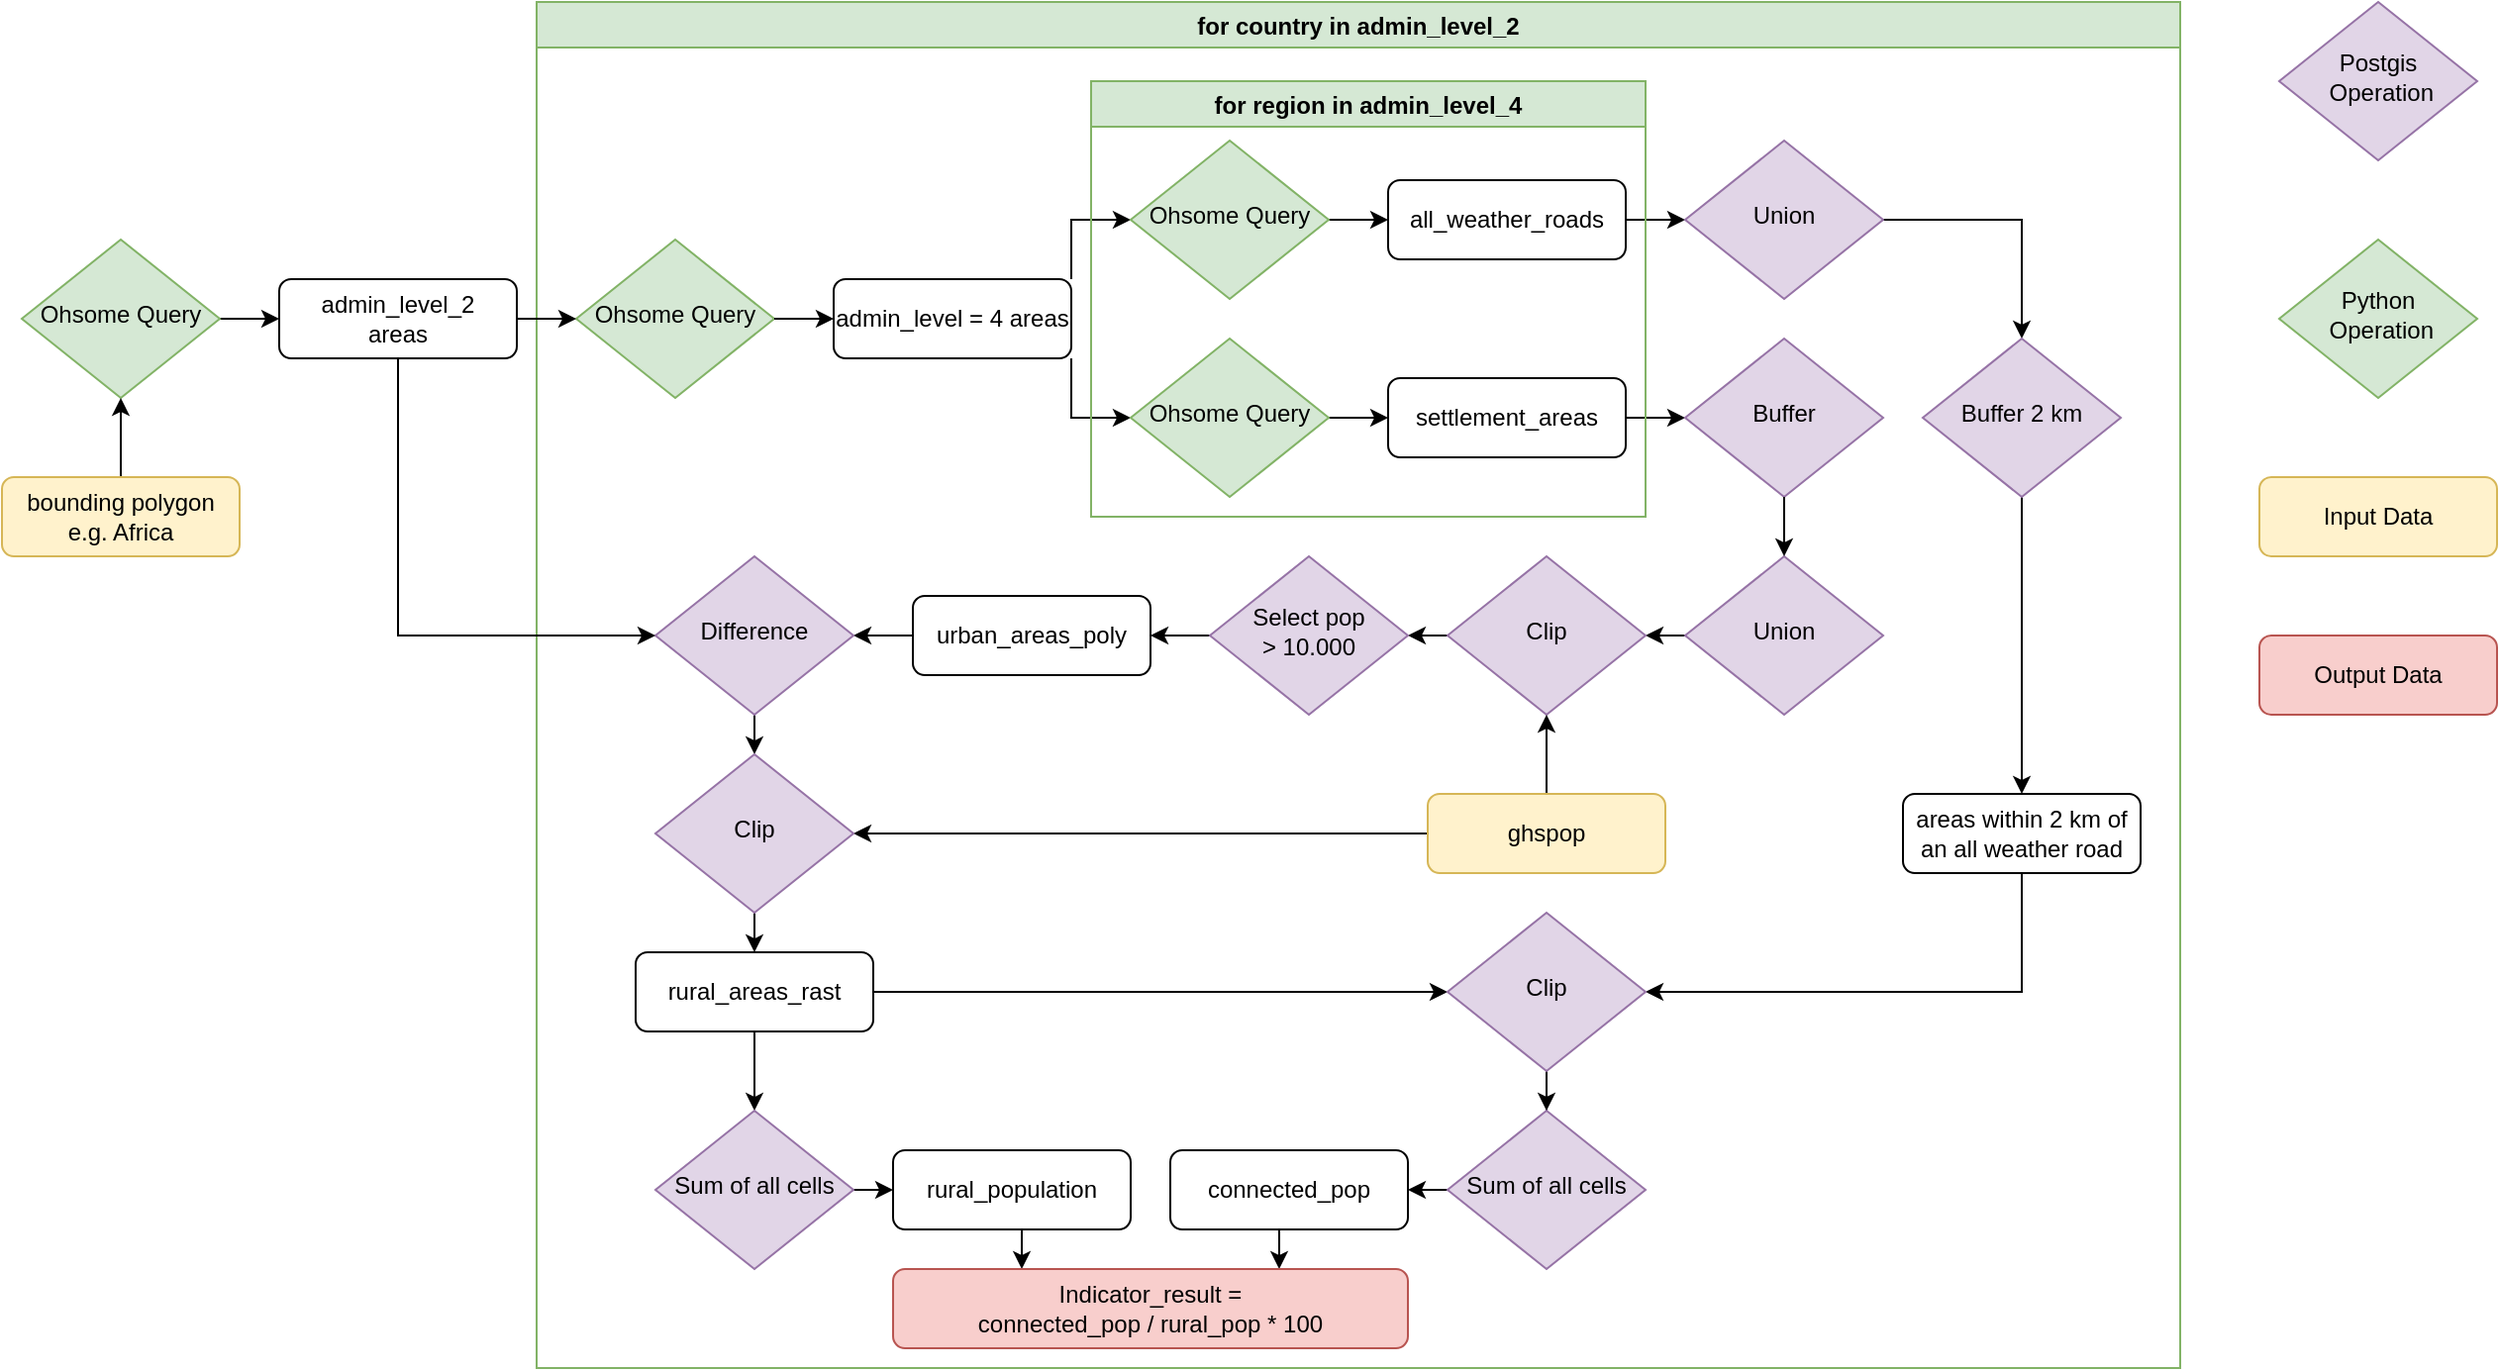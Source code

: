 <mxfile version="14.2.9" type="device"><diagram id="C5RBs43oDa-KdzZeNtuy" name="Page-1"><mxGraphModel dx="2372" dy="940" grid="1" gridSize="10" guides="1" tooltips="1" connect="1" arrows="1" fold="1" page="1" pageScale="1" pageWidth="827" pageHeight="1169" math="0" shadow="0"><root><mxCell id="WIyWlLk6GJQsqaUBKTNV-0"/><mxCell id="WIyWlLk6GJQsqaUBKTNV-1" parent="WIyWlLk6GJQsqaUBKTNV-0"/><mxCell id="V701fSvWAof7SoemXoxO-8" value="for country in admin_level_2" style="swimlane;fillColor=#d5e8d4;strokeColor=#82b366;" vertex="1" parent="WIyWlLk6GJQsqaUBKTNV-1"><mxGeometry y="40" width="830" height="690" as="geometry"/></mxCell><mxCell id="WIyWlLk6GJQsqaUBKTNV-3" value="&lt;div&gt;admin_level_2&lt;/div&gt;&lt;div&gt;areas&lt;br&gt;&lt;/div&gt;" style="rounded=1;whiteSpace=wrap;html=1;fontSize=12;glass=0;strokeWidth=1;shadow=0;" parent="V701fSvWAof7SoemXoxO-8" vertex="1"><mxGeometry x="-130" y="140" width="120" height="40" as="geometry"/></mxCell><mxCell id="V701fSvWAof7SoemXoxO-2" style="edgeStyle=orthogonalEdgeStyle;rounded=0;orthogonalLoop=1;jettySize=auto;html=1;exitX=1;exitY=0.5;exitDx=0;exitDy=0;entryX=0;entryY=0.5;entryDx=0;entryDy=0;strokeColor=#000000;" edge="1" parent="V701fSvWAof7SoemXoxO-8" source="WIyWlLk6GJQsqaUBKTNV-6" target="WIyWlLk6GJQsqaUBKTNV-3"><mxGeometry relative="1" as="geometry"/></mxCell><mxCell id="WIyWlLk6GJQsqaUBKTNV-6" value="Ohsome Query" style="rhombus;whiteSpace=wrap;html=1;shadow=0;fontFamily=Helvetica;fontSize=12;align=center;strokeWidth=1;spacing=6;spacingTop=-4;fillColor=#d5e8d4;strokeColor=#82b366;" parent="V701fSvWAof7SoemXoxO-8" vertex="1"><mxGeometry x="-260" y="120" width="100" height="80" as="geometry"/></mxCell><mxCell id="WIyWlLk6GJQsqaUBKTNV-10" value="&lt;div&gt;Ohsome Query&lt;br&gt;&lt;/div&gt;" style="rhombus;whiteSpace=wrap;html=1;shadow=0;fontFamily=Helvetica;fontSize=12;align=center;strokeWidth=1;spacing=6;spacingTop=-4;fillColor=#d5e8d4;strokeColor=#82b366;" parent="V701fSvWAof7SoemXoxO-8" vertex="1"><mxGeometry x="20" y="120" width="100" height="80" as="geometry"/></mxCell><mxCell id="V701fSvWAof7SoemXoxO-4" style="edgeStyle=orthogonalEdgeStyle;rounded=0;orthogonalLoop=1;jettySize=auto;html=1;exitX=1;exitY=0.5;exitDx=0;exitDy=0;entryX=0;entryY=0.5;entryDx=0;entryDy=0;strokeColor=#000000;" edge="1" parent="V701fSvWAof7SoemXoxO-8" source="WIyWlLk6GJQsqaUBKTNV-3" target="WIyWlLk6GJQsqaUBKTNV-10"><mxGeometry relative="1" as="geometry"/></mxCell><mxCell id="V701fSvWAof7SoemXoxO-12" style="edgeStyle=orthogonalEdgeStyle;rounded=0;orthogonalLoop=1;jettySize=auto;html=1;exitX=1;exitY=0;exitDx=0;exitDy=0;entryX=0;entryY=0.5;entryDx=0;entryDy=0;strokeColor=#000000;" edge="1" parent="V701fSvWAof7SoemXoxO-8" source="WIyWlLk6GJQsqaUBKTNV-12" target="V701fSvWAof7SoemXoxO-6"><mxGeometry relative="1" as="geometry"><Array as="points"><mxPoint x="270" y="110"/><mxPoint x="300" y="110"/></Array></mxGeometry></mxCell><mxCell id="V701fSvWAof7SoemXoxO-13" style="edgeStyle=orthogonalEdgeStyle;rounded=0;orthogonalLoop=1;jettySize=auto;html=1;exitX=1;exitY=1;exitDx=0;exitDy=0;entryX=0;entryY=0.5;entryDx=0;entryDy=0;strokeColor=#000000;" edge="1" parent="V701fSvWAof7SoemXoxO-8" source="WIyWlLk6GJQsqaUBKTNV-12" target="V701fSvWAof7SoemXoxO-11"><mxGeometry relative="1" as="geometry"/></mxCell><mxCell id="WIyWlLk6GJQsqaUBKTNV-12" value="admin_level = 4 areas" style="rounded=1;whiteSpace=wrap;html=1;fontSize=12;glass=0;strokeWidth=1;shadow=0;" parent="V701fSvWAof7SoemXoxO-8" vertex="1"><mxGeometry x="150" y="140" width="120" height="40" as="geometry"/></mxCell><mxCell id="V701fSvWAof7SoemXoxO-5" style="edgeStyle=orthogonalEdgeStyle;rounded=0;orthogonalLoop=1;jettySize=auto;html=1;exitX=1;exitY=0.5;exitDx=0;exitDy=0;entryX=0;entryY=0.5;entryDx=0;entryDy=0;strokeColor=#000000;" edge="1" parent="V701fSvWAof7SoemXoxO-8" source="WIyWlLk6GJQsqaUBKTNV-10" target="WIyWlLk6GJQsqaUBKTNV-12"><mxGeometry relative="1" as="geometry"/></mxCell><mxCell id="V701fSvWAof7SoemXoxO-15" style="edgeStyle=orthogonalEdgeStyle;rounded=0;orthogonalLoop=1;jettySize=auto;html=1;exitX=1;exitY=0.5;exitDx=0;exitDy=0;entryX=0;entryY=0.5;entryDx=0;entryDy=0;strokeColor=#000000;" edge="1" parent="V701fSvWAof7SoemXoxO-8" source="V701fSvWAof7SoemXoxO-6" target="WIyWlLk6GJQsqaUBKTNV-7"><mxGeometry relative="1" as="geometry"/></mxCell><mxCell id="V701fSvWAof7SoemXoxO-6" value="&lt;div&gt;Ohsome Query&lt;br&gt;&lt;/div&gt;" style="rhombus;whiteSpace=wrap;html=1;shadow=0;fontFamily=Helvetica;fontSize=12;align=center;strokeWidth=1;spacing=6;spacingTop=-4;fillColor=#d5e8d4;strokeColor=#82b366;" vertex="1" parent="V701fSvWAof7SoemXoxO-8"><mxGeometry x="300" y="70" width="100" height="80" as="geometry"/></mxCell><mxCell id="V701fSvWAof7SoemXoxO-14" style="edgeStyle=orthogonalEdgeStyle;rounded=0;orthogonalLoop=1;jettySize=auto;html=1;exitX=1;exitY=0.5;exitDx=0;exitDy=0;entryX=0;entryY=0.5;entryDx=0;entryDy=0;strokeColor=#000000;" edge="1" parent="V701fSvWAof7SoemXoxO-8" source="V701fSvWAof7SoemXoxO-11" target="WIyWlLk6GJQsqaUBKTNV-11"><mxGeometry relative="1" as="geometry"/></mxCell><mxCell id="V701fSvWAof7SoemXoxO-11" value="&lt;div&gt;Ohsome Query&lt;br&gt;&lt;/div&gt;" style="rhombus;whiteSpace=wrap;html=1;shadow=0;fontFamily=Helvetica;fontSize=12;align=center;strokeWidth=1;spacing=6;spacingTop=-4;fillColor=#d5e8d4;strokeColor=#82b366;" vertex="1" parent="V701fSvWAof7SoemXoxO-8"><mxGeometry x="300" y="170" width="100" height="80" as="geometry"/></mxCell><mxCell id="V701fSvWAof7SoemXoxO-40" style="edgeStyle=orthogonalEdgeStyle;rounded=0;orthogonalLoop=1;jettySize=auto;html=1;exitX=1;exitY=0.5;exitDx=0;exitDy=0;entryX=0;entryY=0.5;entryDx=0;entryDy=0;strokeColor=#000000;" edge="1" parent="V701fSvWAof7SoemXoxO-8" source="WIyWlLk6GJQsqaUBKTNV-7" target="V701fSvWAof7SoemXoxO-38"><mxGeometry relative="1" as="geometry"/></mxCell><mxCell id="WIyWlLk6GJQsqaUBKTNV-7" value="all_weather_roads" style="rounded=1;whiteSpace=wrap;html=1;fontSize=12;glass=0;strokeWidth=1;shadow=0;" parent="V701fSvWAof7SoemXoxO-8" vertex="1"><mxGeometry x="430" y="90" width="120" height="40" as="geometry"/></mxCell><mxCell id="V701fSvWAof7SoemXoxO-41" style="edgeStyle=orthogonalEdgeStyle;rounded=0;orthogonalLoop=1;jettySize=auto;html=1;exitX=1;exitY=0.5;exitDx=0;exitDy=0;entryX=0;entryY=0.5;entryDx=0;entryDy=0;strokeColor=#000000;" edge="1" parent="V701fSvWAof7SoemXoxO-8" source="WIyWlLk6GJQsqaUBKTNV-11" target="V701fSvWAof7SoemXoxO-39"><mxGeometry relative="1" as="geometry"/></mxCell><mxCell id="WIyWlLk6GJQsqaUBKTNV-11" value="settlement_areas" style="rounded=1;whiteSpace=wrap;html=1;fontSize=12;glass=0;strokeWidth=1;shadow=0;" parent="V701fSvWAof7SoemXoxO-8" vertex="1"><mxGeometry x="430" y="190" width="120" height="40" as="geometry"/></mxCell><mxCell id="V701fSvWAof7SoemXoxO-36" value="for region in admin_level_4" style="swimlane;fillColor=#d5e8d4;strokeColor=#82b366;" vertex="1" parent="V701fSvWAof7SoemXoxO-8"><mxGeometry x="280" y="40" width="280" height="220" as="geometry"/></mxCell><mxCell id="V701fSvWAof7SoemXoxO-67" style="edgeStyle=orthogonalEdgeStyle;rounded=0;orthogonalLoop=1;jettySize=auto;html=1;exitX=1;exitY=0.5;exitDx=0;exitDy=0;strokeColor=#000000;" edge="1" parent="V701fSvWAof7SoemXoxO-8" source="V701fSvWAof7SoemXoxO-38" target="V701fSvWAof7SoemXoxO-66"><mxGeometry relative="1" as="geometry"/></mxCell><mxCell id="V701fSvWAof7SoemXoxO-38" value="&lt;div&gt;Union&lt;br&gt;&lt;/div&gt;" style="rhombus;whiteSpace=wrap;html=1;shadow=0;fontFamily=Helvetica;fontSize=12;align=center;strokeWidth=1;spacing=6;spacingTop=-4;fillColor=#e1d5e7;strokeColor=#9673a6;" vertex="1" parent="V701fSvWAof7SoemXoxO-8"><mxGeometry x="580" y="70" width="100" height="80" as="geometry"/></mxCell><mxCell id="V701fSvWAof7SoemXoxO-39" value="&lt;div&gt;Buffer&lt;br&gt;&lt;/div&gt;" style="rhombus;whiteSpace=wrap;html=1;shadow=0;fontFamily=Helvetica;fontSize=12;align=center;strokeWidth=1;spacing=6;spacingTop=-4;fillColor=#e1d5e7;strokeColor=#9673a6;" vertex="1" parent="V701fSvWAof7SoemXoxO-8"><mxGeometry x="580" y="170" width="100" height="80" as="geometry"/></mxCell><mxCell id="V701fSvWAof7SoemXoxO-45" style="edgeStyle=orthogonalEdgeStyle;rounded=0;orthogonalLoop=1;jettySize=auto;html=1;exitX=0;exitY=0.5;exitDx=0;exitDy=0;entryX=1;entryY=0.5;entryDx=0;entryDy=0;strokeColor=#000000;" edge="1" parent="V701fSvWAof7SoemXoxO-8" source="V701fSvWAof7SoemXoxO-43" target="V701fSvWAof7SoemXoxO-46"><mxGeometry relative="1" as="geometry"><mxPoint x="550" y="320" as="targetPoint"/><Array as="points"/></mxGeometry></mxCell><mxCell id="V701fSvWAof7SoemXoxO-43" value="&lt;div&gt;Union&lt;br&gt;&lt;/div&gt;" style="rhombus;whiteSpace=wrap;html=1;shadow=0;fontFamily=Helvetica;fontSize=12;align=center;strokeWidth=1;spacing=6;spacingTop=-4;fillColor=#e1d5e7;strokeColor=#9673a6;" vertex="1" parent="V701fSvWAof7SoemXoxO-8"><mxGeometry x="580" y="280" width="100" height="80" as="geometry"/></mxCell><mxCell id="V701fSvWAof7SoemXoxO-42" style="edgeStyle=orthogonalEdgeStyle;rounded=0;orthogonalLoop=1;jettySize=auto;html=1;exitX=0.5;exitY=1;exitDx=0;exitDy=0;strokeColor=#000000;" edge="1" parent="V701fSvWAof7SoemXoxO-8" source="V701fSvWAof7SoemXoxO-39" target="V701fSvWAof7SoemXoxO-43"><mxGeometry relative="1" as="geometry"><mxPoint x="630" y="320" as="targetPoint"/></mxGeometry></mxCell><mxCell id="V701fSvWAof7SoemXoxO-51" style="edgeStyle=orthogonalEdgeStyle;rounded=0;orthogonalLoop=1;jettySize=auto;html=1;exitX=0;exitY=0.5;exitDx=0;exitDy=0;entryX=1;entryY=0.5;entryDx=0;entryDy=0;strokeColor=#000000;" edge="1" parent="V701fSvWAof7SoemXoxO-8" source="V701fSvWAof7SoemXoxO-46" target="V701fSvWAof7SoemXoxO-52"><mxGeometry relative="1" as="geometry"><mxPoint x="430" y="320" as="targetPoint"/></mxGeometry></mxCell><mxCell id="V701fSvWAof7SoemXoxO-46" value="Clip" style="rhombus;whiteSpace=wrap;html=1;shadow=0;fontFamily=Helvetica;fontSize=12;align=center;strokeWidth=1;spacing=6;spacingTop=-4;fillColor=#e1d5e7;strokeColor=#9673a6;" vertex="1" parent="V701fSvWAof7SoemXoxO-8"><mxGeometry x="460" y="280" width="100" height="80" as="geometry"/></mxCell><mxCell id="V701fSvWAof7SoemXoxO-50" style="edgeStyle=orthogonalEdgeStyle;rounded=0;orthogonalLoop=1;jettySize=auto;html=1;exitX=0.5;exitY=0;exitDx=0;exitDy=0;entryX=0.5;entryY=1;entryDx=0;entryDy=0;strokeColor=#000000;" edge="1" parent="V701fSvWAof7SoemXoxO-8" source="V701fSvWAof7SoemXoxO-48" target="V701fSvWAof7SoemXoxO-46"><mxGeometry relative="1" as="geometry"/></mxCell><mxCell id="V701fSvWAof7SoemXoxO-64" style="edgeStyle=orthogonalEdgeStyle;rounded=0;orthogonalLoop=1;jettySize=auto;html=1;exitX=0;exitY=0.5;exitDx=0;exitDy=0;entryX=1;entryY=0.5;entryDx=0;entryDy=0;strokeColor=#000000;" edge="1" parent="V701fSvWAof7SoemXoxO-8" source="V701fSvWAof7SoemXoxO-48" target="V701fSvWAof7SoemXoxO-61"><mxGeometry relative="1" as="geometry"/></mxCell><mxCell id="V701fSvWAof7SoemXoxO-48" value="ghspop" style="rounded=1;whiteSpace=wrap;html=1;fontSize=12;glass=0;strokeWidth=1;shadow=0;fillColor=#fff2cc;strokeColor=#d6b656;" vertex="1" parent="V701fSvWAof7SoemXoxO-8"><mxGeometry x="450" y="400" width="120" height="40" as="geometry"/></mxCell><mxCell id="V701fSvWAof7SoemXoxO-54" style="edgeStyle=orthogonalEdgeStyle;rounded=0;orthogonalLoop=1;jettySize=auto;html=1;exitX=0;exitY=0.5;exitDx=0;exitDy=0;entryX=1;entryY=0.5;entryDx=0;entryDy=0;strokeColor=#000000;" edge="1" parent="V701fSvWAof7SoemXoxO-8" source="V701fSvWAof7SoemXoxO-52" target="V701fSvWAof7SoemXoxO-53"><mxGeometry relative="1" as="geometry"/></mxCell><mxCell id="V701fSvWAof7SoemXoxO-52" value="&lt;div&gt;Select pop &lt;br&gt;&lt;/div&gt;&lt;div&gt;&amp;gt; 10.000&lt;/div&gt;" style="rhombus;whiteSpace=wrap;html=1;shadow=0;fontFamily=Helvetica;fontSize=12;align=center;strokeWidth=1;spacing=6;spacingTop=-4;fillColor=#e1d5e7;strokeColor=#9673a6;" vertex="1" parent="V701fSvWAof7SoemXoxO-8"><mxGeometry x="340" y="280" width="100" height="80" as="geometry"/></mxCell><mxCell id="V701fSvWAof7SoemXoxO-59" style="edgeStyle=orthogonalEdgeStyle;rounded=0;orthogonalLoop=1;jettySize=auto;html=1;exitX=0;exitY=0.5;exitDx=0;exitDy=0;entryX=1;entryY=0.5;entryDx=0;entryDy=0;strokeColor=#000000;" edge="1" parent="V701fSvWAof7SoemXoxO-8" source="V701fSvWAof7SoemXoxO-53" target="V701fSvWAof7SoemXoxO-57"><mxGeometry relative="1" as="geometry"/></mxCell><mxCell id="V701fSvWAof7SoemXoxO-53" value="&lt;div&gt;urban_areas_poly&lt;/div&gt;" style="rounded=1;whiteSpace=wrap;html=1;fontSize=12;glass=0;strokeWidth=1;shadow=0;" vertex="1" parent="V701fSvWAof7SoemXoxO-8"><mxGeometry x="190" y="300" width="120" height="40" as="geometry"/></mxCell><mxCell id="V701fSvWAof7SoemXoxO-62" style="edgeStyle=orthogonalEdgeStyle;rounded=0;orthogonalLoop=1;jettySize=auto;html=1;exitX=0.5;exitY=1;exitDx=0;exitDy=0;entryX=0.5;entryY=0;entryDx=0;entryDy=0;strokeColor=#000000;" edge="1" parent="V701fSvWAof7SoemXoxO-8" source="V701fSvWAof7SoemXoxO-57" target="V701fSvWAof7SoemXoxO-61"><mxGeometry relative="1" as="geometry"/></mxCell><mxCell id="V701fSvWAof7SoemXoxO-57" value="&lt;div&gt;Difference&lt;br&gt;&lt;/div&gt;" style="rhombus;whiteSpace=wrap;html=1;shadow=0;fontFamily=Helvetica;fontSize=12;align=center;strokeWidth=1;spacing=6;spacingTop=-4;fillColor=#e1d5e7;strokeColor=#9673a6;" vertex="1" parent="V701fSvWAof7SoemXoxO-8"><mxGeometry x="60" y="280" width="100" height="80" as="geometry"/></mxCell><mxCell id="V701fSvWAof7SoemXoxO-65" style="edgeStyle=orthogonalEdgeStyle;rounded=0;orthogonalLoop=1;jettySize=auto;html=1;exitX=0.5;exitY=1;exitDx=0;exitDy=0;entryX=0.5;entryY=0;entryDx=0;entryDy=0;strokeColor=#000000;" edge="1" parent="V701fSvWAof7SoemXoxO-8" source="V701fSvWAof7SoemXoxO-61" target="V701fSvWAof7SoemXoxO-63"><mxGeometry relative="1" as="geometry"/></mxCell><mxCell id="V701fSvWAof7SoemXoxO-61" value="Clip" style="rhombus;whiteSpace=wrap;html=1;shadow=0;fontFamily=Helvetica;fontSize=12;align=center;strokeWidth=1;spacing=6;spacingTop=-4;fillColor=#e1d5e7;strokeColor=#9673a6;" vertex="1" parent="V701fSvWAof7SoemXoxO-8"><mxGeometry x="60" y="380" width="100" height="80" as="geometry"/></mxCell><mxCell id="V701fSvWAof7SoemXoxO-71" style="edgeStyle=orthogonalEdgeStyle;rounded=0;orthogonalLoop=1;jettySize=auto;html=1;exitX=1;exitY=0.5;exitDx=0;exitDy=0;entryX=0;entryY=0.5;entryDx=0;entryDy=0;strokeColor=#000000;" edge="1" parent="V701fSvWAof7SoemXoxO-8" source="V701fSvWAof7SoemXoxO-63" target="V701fSvWAof7SoemXoxO-70"><mxGeometry relative="1" as="geometry"/></mxCell><mxCell id="V701fSvWAof7SoemXoxO-77" style="edgeStyle=orthogonalEdgeStyle;rounded=0;orthogonalLoop=1;jettySize=auto;html=1;exitX=0.5;exitY=1;exitDx=0;exitDy=0;strokeColor=#000000;" edge="1" parent="V701fSvWAof7SoemXoxO-8" source="V701fSvWAof7SoemXoxO-63" target="V701fSvWAof7SoemXoxO-76"><mxGeometry relative="1" as="geometry"/></mxCell><mxCell id="V701fSvWAof7SoemXoxO-63" value="rural_areas_rast" style="rounded=1;whiteSpace=wrap;html=1;fontSize=12;glass=0;strokeWidth=1;shadow=0;" vertex="1" parent="V701fSvWAof7SoemXoxO-8"><mxGeometry x="50" y="480" width="120" height="40" as="geometry"/></mxCell><mxCell id="V701fSvWAof7SoemXoxO-69" style="edgeStyle=orthogonalEdgeStyle;rounded=0;orthogonalLoop=1;jettySize=auto;html=1;exitX=0.5;exitY=1;exitDx=0;exitDy=0;entryX=0.5;entryY=0;entryDx=0;entryDy=0;strokeColor=#000000;" edge="1" parent="V701fSvWAof7SoemXoxO-8" source="V701fSvWAof7SoemXoxO-66" target="V701fSvWAof7SoemXoxO-68"><mxGeometry relative="1" as="geometry"/></mxCell><mxCell id="V701fSvWAof7SoemXoxO-66" value="&lt;div&gt;Buffer 2 km&lt;br&gt;&lt;/div&gt;" style="rhombus;whiteSpace=wrap;html=1;shadow=0;fontFamily=Helvetica;fontSize=12;align=center;strokeWidth=1;spacing=6;spacingTop=-4;fillColor=#e1d5e7;strokeColor=#9673a6;" vertex="1" parent="V701fSvWAof7SoemXoxO-8"><mxGeometry x="700" y="170" width="100" height="80" as="geometry"/></mxCell><mxCell id="V701fSvWAof7SoemXoxO-72" style="edgeStyle=orthogonalEdgeStyle;rounded=0;orthogonalLoop=1;jettySize=auto;html=1;exitX=0.5;exitY=1;exitDx=0;exitDy=0;entryX=1;entryY=0.5;entryDx=0;entryDy=0;strokeColor=#000000;" edge="1" parent="V701fSvWAof7SoemXoxO-8" source="V701fSvWAof7SoemXoxO-68" target="V701fSvWAof7SoemXoxO-70"><mxGeometry relative="1" as="geometry"/></mxCell><mxCell id="V701fSvWAof7SoemXoxO-68" value="areas within 2 km of an all weather road" style="rounded=1;whiteSpace=wrap;html=1;fontSize=12;glass=0;strokeWidth=1;shadow=0;" vertex="1" parent="V701fSvWAof7SoemXoxO-8"><mxGeometry x="690" y="400" width="120" height="40" as="geometry"/></mxCell><mxCell id="V701fSvWAof7SoemXoxO-74" style="edgeStyle=orthogonalEdgeStyle;rounded=0;orthogonalLoop=1;jettySize=auto;html=1;exitX=0.5;exitY=1;exitDx=0;exitDy=0;strokeColor=#000000;" edge="1" parent="V701fSvWAof7SoemXoxO-8" source="V701fSvWAof7SoemXoxO-70" target="V701fSvWAof7SoemXoxO-75"><mxGeometry relative="1" as="geometry"><mxPoint x="510" y="560" as="targetPoint"/></mxGeometry></mxCell><mxCell id="V701fSvWAof7SoemXoxO-70" value="Clip" style="rhombus;whiteSpace=wrap;html=1;shadow=0;fontFamily=Helvetica;fontSize=12;align=center;strokeWidth=1;spacing=6;spacingTop=-4;fillColor=#e1d5e7;strokeColor=#9673a6;" vertex="1" parent="V701fSvWAof7SoemXoxO-8"><mxGeometry x="460" y="460" width="100" height="80" as="geometry"/></mxCell><mxCell id="V701fSvWAof7SoemXoxO-82" style="edgeStyle=orthogonalEdgeStyle;rounded=0;orthogonalLoop=1;jettySize=auto;html=1;exitX=0;exitY=0.5;exitDx=0;exitDy=0;entryX=1;entryY=0.5;entryDx=0;entryDy=0;strokeColor=#000000;" edge="1" parent="V701fSvWAof7SoemXoxO-8" source="V701fSvWAof7SoemXoxO-75" target="V701fSvWAof7SoemXoxO-79"><mxGeometry relative="1" as="geometry"/></mxCell><mxCell id="V701fSvWAof7SoemXoxO-75" value="Sum of all cells" style="rhombus;whiteSpace=wrap;html=1;shadow=0;fontFamily=Helvetica;fontSize=12;align=center;strokeWidth=1;spacing=6;spacingTop=-4;fillColor=#e1d5e7;strokeColor=#9673a6;" vertex="1" parent="V701fSvWAof7SoemXoxO-8"><mxGeometry x="460" y="560" width="100" height="80" as="geometry"/></mxCell><mxCell id="V701fSvWAof7SoemXoxO-80" style="edgeStyle=orthogonalEdgeStyle;rounded=0;orthogonalLoop=1;jettySize=auto;html=1;exitX=1;exitY=0.5;exitDx=0;exitDy=0;entryX=0;entryY=0.5;entryDx=0;entryDy=0;strokeColor=#000000;" edge="1" parent="V701fSvWAof7SoemXoxO-8" source="V701fSvWAof7SoemXoxO-76" target="V701fSvWAof7SoemXoxO-78"><mxGeometry relative="1" as="geometry"/></mxCell><mxCell id="V701fSvWAof7SoemXoxO-76" value="Sum of all cells" style="rhombus;whiteSpace=wrap;html=1;shadow=0;fontFamily=Helvetica;fontSize=12;align=center;strokeWidth=1;spacing=6;spacingTop=-4;fillColor=#e1d5e7;strokeColor=#9673a6;" vertex="1" parent="V701fSvWAof7SoemXoxO-8"><mxGeometry x="60" y="560" width="100" height="80" as="geometry"/></mxCell><mxCell id="V701fSvWAof7SoemXoxO-87" style="edgeStyle=orthogonalEdgeStyle;rounded=0;orthogonalLoop=1;jettySize=auto;html=1;exitX=0.5;exitY=1;exitDx=0;exitDy=0;entryX=0.25;entryY=0;entryDx=0;entryDy=0;strokeColor=#000000;" edge="1" parent="V701fSvWAof7SoemXoxO-8" source="V701fSvWAof7SoemXoxO-78" target="V701fSvWAof7SoemXoxO-86"><mxGeometry relative="1" as="geometry"/></mxCell><mxCell id="V701fSvWAof7SoemXoxO-78" value="rural_population" style="rounded=1;whiteSpace=wrap;html=1;fontSize=12;glass=0;strokeWidth=1;shadow=0;" vertex="1" parent="V701fSvWAof7SoemXoxO-8"><mxGeometry x="180" y="580" width="120" height="40" as="geometry"/></mxCell><mxCell id="V701fSvWAof7SoemXoxO-88" style="edgeStyle=orthogonalEdgeStyle;rounded=0;orthogonalLoop=1;jettySize=auto;html=1;exitX=0.5;exitY=1;exitDx=0;exitDy=0;entryX=0.75;entryY=0;entryDx=0;entryDy=0;strokeColor=#000000;" edge="1" parent="V701fSvWAof7SoemXoxO-8" source="V701fSvWAof7SoemXoxO-79" target="V701fSvWAof7SoemXoxO-86"><mxGeometry relative="1" as="geometry"/></mxCell><mxCell id="V701fSvWAof7SoemXoxO-79" value="connected_pop" style="rounded=1;whiteSpace=wrap;html=1;fontSize=12;glass=0;strokeWidth=1;shadow=0;" vertex="1" parent="V701fSvWAof7SoemXoxO-8"><mxGeometry x="320" y="580" width="120" height="40" as="geometry"/></mxCell><mxCell id="V701fSvWAof7SoemXoxO-86" value="&lt;div&gt;Indicator_result = &lt;br&gt;&lt;/div&gt;&lt;div&gt;connected_pop / rural_pop * 100&lt;/div&gt;" style="rounded=1;whiteSpace=wrap;html=1;fontSize=12;glass=0;strokeWidth=1;shadow=0;fillColor=#f8cecc;strokeColor=#b85450;" vertex="1" parent="V701fSvWAof7SoemXoxO-8"><mxGeometry x="180" y="640" width="260" height="40" as="geometry"/></mxCell><mxCell id="V701fSvWAof7SoemXoxO-58" style="edgeStyle=orthogonalEdgeStyle;rounded=0;orthogonalLoop=1;jettySize=auto;html=1;exitX=0.5;exitY=1;exitDx=0;exitDy=0;entryX=0;entryY=0.5;entryDx=0;entryDy=0;strokeColor=#000000;" edge="1" parent="V701fSvWAof7SoemXoxO-8" source="WIyWlLk6GJQsqaUBKTNV-3" target="V701fSvWAof7SoemXoxO-57"><mxGeometry relative="1" as="geometry"/></mxCell><mxCell id="V701fSvWAof7SoemXoxO-37" style="edgeStyle=orthogonalEdgeStyle;rounded=0;orthogonalLoop=1;jettySize=auto;html=1;exitX=1;exitY=0.5;exitDx=0;exitDy=0;strokeColor=#000000;" edge="1" parent="WIyWlLk6GJQsqaUBKTNV-1" source="WIyWlLk6GJQsqaUBKTNV-11"><mxGeometry relative="1" as="geometry"><mxPoint x="550" y="250" as="targetPoint"/></mxGeometry></mxCell><mxCell id="V701fSvWAof7SoemXoxO-56" style="edgeStyle=orthogonalEdgeStyle;rounded=0;orthogonalLoop=1;jettySize=auto;html=1;exitX=0.5;exitY=0;exitDx=0;exitDy=0;entryX=0.5;entryY=1;entryDx=0;entryDy=0;strokeColor=#000000;" edge="1" parent="WIyWlLk6GJQsqaUBKTNV-1" source="V701fSvWAof7SoemXoxO-55" target="WIyWlLk6GJQsqaUBKTNV-6"><mxGeometry relative="1" as="geometry"/></mxCell><mxCell id="V701fSvWAof7SoemXoxO-55" value="bounding polygon e.g. Africa" style="rounded=1;whiteSpace=wrap;html=1;fontSize=12;glass=0;strokeWidth=1;shadow=0;fillColor=#fff2cc;strokeColor=#d6b656;" vertex="1" parent="WIyWlLk6GJQsqaUBKTNV-1"><mxGeometry x="-270" y="280" width="120" height="40" as="geometry"/></mxCell><mxCell id="V701fSvWAof7SoemXoxO-89" value="&lt;div&gt;Postgis&lt;br&gt;&lt;/div&gt;&amp;nbsp;Operation" style="rhombus;whiteSpace=wrap;html=1;shadow=0;fontFamily=Helvetica;fontSize=12;align=center;strokeWidth=1;spacing=6;spacingTop=-4;fillColor=#e1d5e7;strokeColor=#9673a6;" vertex="1" parent="WIyWlLk6GJQsqaUBKTNV-1"><mxGeometry x="880" y="40" width="100" height="80" as="geometry"/></mxCell><mxCell id="V701fSvWAof7SoemXoxO-90" value="&lt;div&gt;Python&lt;br&gt;&lt;/div&gt;&amp;nbsp;Operation" style="rhombus;whiteSpace=wrap;html=1;shadow=0;fontFamily=Helvetica;fontSize=12;align=center;strokeWidth=1;spacing=6;spacingTop=-4;fillColor=#d5e8d4;strokeColor=#82b366;" vertex="1" parent="WIyWlLk6GJQsqaUBKTNV-1"><mxGeometry x="880" y="160" width="100" height="80" as="geometry"/></mxCell><mxCell id="V701fSvWAof7SoemXoxO-91" value="Input Data" style="rounded=1;whiteSpace=wrap;html=1;fontSize=12;glass=0;strokeWidth=1;shadow=0;fillColor=#fff2cc;strokeColor=#d6b656;" vertex="1" parent="WIyWlLk6GJQsqaUBKTNV-1"><mxGeometry x="870" y="280" width="120" height="40" as="geometry"/></mxCell><mxCell id="V701fSvWAof7SoemXoxO-93" value="Output Data" style="rounded=1;whiteSpace=wrap;html=1;fontSize=12;glass=0;strokeWidth=1;shadow=0;fillColor=#f8cecc;strokeColor=#b85450;" vertex="1" parent="WIyWlLk6GJQsqaUBKTNV-1"><mxGeometry x="870" y="360" width="120" height="40" as="geometry"/></mxCell></root></mxGraphModel></diagram></mxfile>